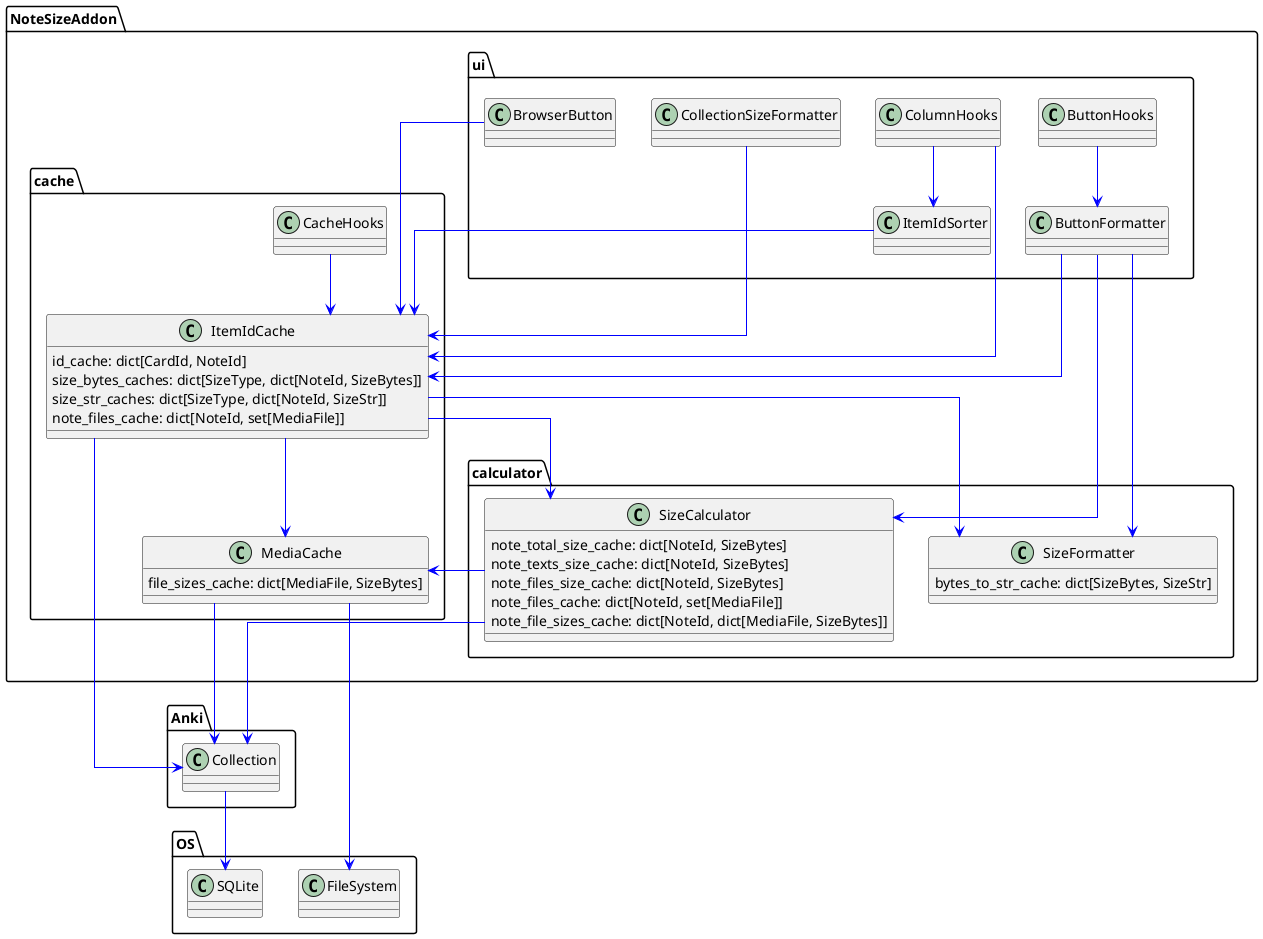 @startuml
skinparam linetype ortho
skinparam class {
    ArrowColor blue
}
'https://plantuml.com/class-diagram

package OS {
    class SQLite
    class FileSystem
}

package Anki {
    class Collection
}

package NoteSizeAddon {

    package calculator {
        class SizeCalculator {
            note_total_size_cache: dict[NoteId, SizeBytes]
            note_texts_size_cache: dict[NoteId, SizeBytes]
            note_files_size_cache: dict[NoteId, SizeBytes]
            note_files_cache: dict[NoteId, set[MediaFile]]
            note_file_sizes_cache: dict[NoteId, dict[MediaFile, SizeBytes]]
        }
        class SizeFormatter {
            bytes_to_str_cache: dict[SizeBytes, SizeStr]
        }
    }

    package cache {
        class CacheHooks
        class ItemIdCache {
            id_cache: dict[CardId, NoteId]
            size_bytes_caches: dict[SizeType, dict[NoteId, SizeBytes]]
            size_str_caches: dict[SizeType, dict[NoteId, SizeStr]]
            note_files_cache: dict[NoteId, set[MediaFile]]
        }
        class MediaCache {
            file_sizes_cache: dict[MediaFile, SizeBytes]
        }
    }

    package ui {
        together {
            class ButtonHooks
            class ButtonFormatter
        }
        class BrowserButton
        class CollectionSizeFormatter
        together {
            class ColumnHooks
            class ItemIdSorter
        }
    }
}

BrowserButton --> ItemIdCache

ButtonHooks --> ButtonFormatter

ColumnHooks --> ItemIdCache
ColumnHooks --> ItemIdSorter

ItemIdSorter --> ItemIdCache

CacheHooks --> ItemIdCache

Collection --> SQLite

ButtonFormatter --> ItemIdCache
ButtonFormatter --> SizeCalculator
ButtonFormatter --> SizeFormatter

CollectionSizeFormatter --> ItemIdCache

SizeCalculator --> Collection
SizeCalculator --> MediaCache

ItemIdCache --> Collection
ItemIdCache --> SizeCalculator
ItemIdCache --> SizeFormatter
ItemIdCache --> MediaCache

MediaCache --> Collection
MediaCache --> FileSystem

@enduml